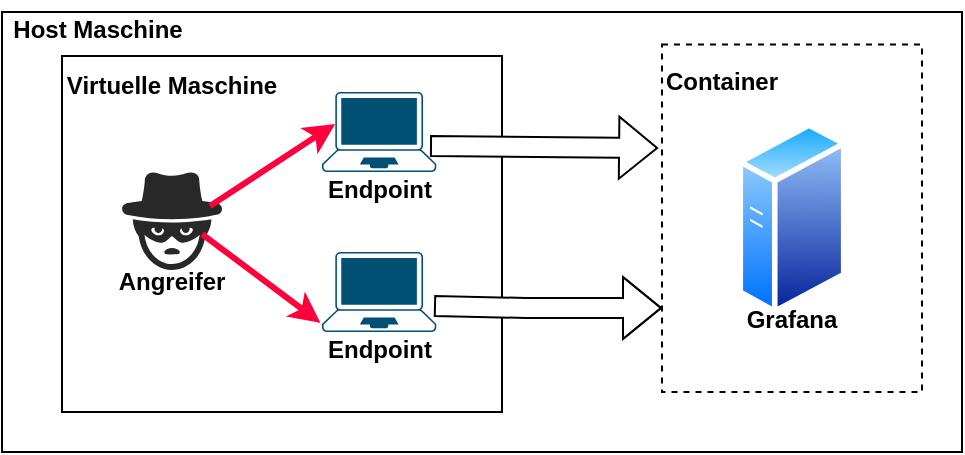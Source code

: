 <mxfile version="21.1.7" type="device">
  <diagram name="Seite-1" id="o6GscpCj49spNP2j3nmX">
    <mxGraphModel dx="1434" dy="754" grid="1" gridSize="10" guides="1" tooltips="1" connect="1" arrows="1" fold="1" page="1" pageScale="1" pageWidth="827" pageHeight="1169" math="0" shadow="0">
      <root>
        <mxCell id="0" />
        <mxCell id="1" parent="0" />
        <mxCell id="d3beW7mtZlNtkhdjp8X--1" value="" style="rounded=0;whiteSpace=wrap;html=1;fontColor=default;labelBackgroundColor=none;" parent="1" vertex="1">
          <mxGeometry x="90" y="80" width="480" height="220" as="geometry" />
        </mxCell>
        <mxCell id="d3beW7mtZlNtkhdjp8X--6" value="" style="rounded=0;whiteSpace=wrap;html=1;labelBackgroundColor=none;" parent="1" vertex="1">
          <mxGeometry x="120" y="102" width="220" height="178" as="geometry" />
        </mxCell>
        <mxCell id="d3beW7mtZlNtkhdjp8X--2" value="Host Maschine" style="text;html=1;strokeColor=none;fillColor=none;align=center;verticalAlign=middle;whiteSpace=wrap;rounded=0;fontStyle=1" parent="1" vertex="1">
          <mxGeometry x="93" y="74" width="90" height="30" as="geometry" />
        </mxCell>
        <mxCell id="d3beW7mtZlNtkhdjp8X--4" value="Virtuelle Maschine" style="text;html=1;strokeColor=none;fillColor=none;align=center;verticalAlign=middle;whiteSpace=wrap;rounded=0;fontStyle=1" parent="1" vertex="1">
          <mxGeometry x="120" y="102" width="110" height="30" as="geometry" />
        </mxCell>
        <mxCell id="d3beW7mtZlNtkhdjp8X--5" value="Endpoint" style="text;html=1;strokeColor=none;fillColor=none;align=center;verticalAlign=middle;whiteSpace=wrap;rounded=0;fontStyle=1" parent="1" vertex="1">
          <mxGeometry x="223.57" y="154" width="110" height="30" as="geometry" />
        </mxCell>
        <mxCell id="d3beW7mtZlNtkhdjp8X--8" value="" style="verticalLabelPosition=bottom;sketch=0;html=1;fillColor=#282828;strokeColor=none;verticalAlign=top;pointerEvents=1;align=center;shape=mxgraph.cisco_safe.security_icons.icon36;" parent="1" vertex="1">
          <mxGeometry x="150" y="160" width="50" height="49" as="geometry" />
        </mxCell>
        <mxCell id="d3beW7mtZlNtkhdjp8X--9" value="Angreifer" style="text;html=1;strokeColor=none;fillColor=none;align=center;verticalAlign=middle;whiteSpace=wrap;rounded=0;fontStyle=1" parent="1" vertex="1">
          <mxGeometry x="120" y="200" width="110" height="30" as="geometry" />
        </mxCell>
        <mxCell id="d3beW7mtZlNtkhdjp8X--11" value="" style="endArrow=classic;html=1;rounded=0;entryX=0.115;entryY=0.4;entryDx=0;entryDy=0;exitX=0.88;exitY=0.347;exitDx=0;exitDy=0;exitPerimeter=0;entryPerimeter=0;strokeColor=#FF003C;strokeWidth=3;" parent="1" source="d3beW7mtZlNtkhdjp8X--8" target="d3beW7mtZlNtkhdjp8X--17" edge="1">
          <mxGeometry width="50" height="50" relative="1" as="geometry">
            <mxPoint x="330" y="300" as="sourcePoint" />
            <mxPoint x="380" y="250" as="targetPoint" />
          </mxGeometry>
        </mxCell>
        <mxCell id="d3beW7mtZlNtkhdjp8X--17" value="" style="points=[[0.13,0.02,0],[0.5,0,0],[0.87,0.02,0],[0.885,0.4,0],[0.985,0.985,0],[0.5,1,0],[0.015,0.985,0],[0.115,0.4,0]];verticalLabelPosition=bottom;sketch=0;html=1;verticalAlign=top;aspect=fixed;align=center;pointerEvents=1;shape=mxgraph.cisco19.laptop;fillColor=#005073;strokeColor=none;" parent="1" vertex="1">
          <mxGeometry x="250" y="120" width="57.14" height="40" as="geometry" />
        </mxCell>
        <mxCell id="d3beW7mtZlNtkhdjp8X--21" value="" style="shape=flexArrow;endArrow=classic;html=1;rounded=0;fillColor=default;entryX=-0.015;entryY=0.298;entryDx=0;entryDy=0;exitX=0.945;exitY=0.675;exitDx=0;exitDy=0;exitPerimeter=0;entryPerimeter=0;" parent="1" source="d3beW7mtZlNtkhdjp8X--17" target="d3beW7mtZlNtkhdjp8X--14" edge="1">
          <mxGeometry width="50" height="50" relative="1" as="geometry">
            <mxPoint x="330" y="149" as="sourcePoint" />
            <mxPoint x="554.5" y="149.161" as="targetPoint" />
          </mxGeometry>
        </mxCell>
        <mxCell id="Nt8PIxYtaMzxn8n65fRf-1" value="" style="group" vertex="1" connectable="0" parent="1">
          <mxGeometry x="420" y="91.5" width="130" height="178.5" as="geometry" />
        </mxCell>
        <mxCell id="d3beW7mtZlNtkhdjp8X--3" value="" style="verticalLabelPosition=bottom;html=1;verticalAlign=top;align=center;strokeColor=none;fillColor=#00BEF2;shape=mxgraph.azure.computer;pointerEvents=1;" parent="Nt8PIxYtaMzxn8n65fRf-1" vertex="1">
          <mxGeometry x="79" y="78.982" width="50" height="71.084" as="geometry" />
        </mxCell>
        <mxCell id="d3beW7mtZlNtkhdjp8X--14" value="" style="rounded=0;whiteSpace=wrap;html=1;labelBackgroundColor=none;dashed=1;" parent="Nt8PIxYtaMzxn8n65fRf-1" vertex="1">
          <mxGeometry y="4.739" width="130" height="173.761" as="geometry" />
        </mxCell>
        <mxCell id="d3beW7mtZlNtkhdjp8X--15" value="Container" style="text;html=1;strokeColor=none;fillColor=none;align=center;verticalAlign=middle;whiteSpace=wrap;rounded=0;fontStyle=1" parent="Nt8PIxYtaMzxn8n65fRf-1" vertex="1">
          <mxGeometry width="60" height="47.389" as="geometry" />
        </mxCell>
        <mxCell id="d3beW7mtZlNtkhdjp8X--18" value="" style="aspect=fixed;perimeter=ellipsePerimeter;html=1;align=center;shadow=0;dashed=0;spacingTop=3;image;image=img/lib/active_directory/generic_server.svg;" parent="Nt8PIxYtaMzxn8n65fRf-1" vertex="1">
          <mxGeometry x="37.75" y="42.96" width="54.5" height="97.32" as="geometry" />
        </mxCell>
        <mxCell id="d3beW7mtZlNtkhdjp8X--19" value="Grafana" style="text;html=1;strokeColor=none;fillColor=none;align=center;verticalAlign=middle;whiteSpace=wrap;rounded=0;fontStyle=1" parent="Nt8PIxYtaMzxn8n65fRf-1" vertex="1">
          <mxGeometry x="10" y="119.111" width="110" height="47.389" as="geometry" />
        </mxCell>
        <mxCell id="Nt8PIxYtaMzxn8n65fRf-3" value="Endpoint" style="text;html=1;strokeColor=none;fillColor=none;align=center;verticalAlign=middle;whiteSpace=wrap;rounded=0;fontStyle=1" vertex="1" parent="1">
          <mxGeometry x="223.57" y="234" width="110" height="30" as="geometry" />
        </mxCell>
        <mxCell id="Nt8PIxYtaMzxn8n65fRf-4" value="" style="endArrow=classic;html=1;rounded=0;entryX=-0.012;entryY=0.429;entryDx=0;entryDy=0;exitX=0.8;exitY=0.633;exitDx=0;exitDy=0;exitPerimeter=0;entryPerimeter=0;strokeColor=#FF003C;strokeWidth=3;" edge="1" parent="1" source="d3beW7mtZlNtkhdjp8X--8">
          <mxGeometry width="50" height="50" relative="1" as="geometry">
            <mxPoint x="164" y="227" as="sourcePoint" />
            <mxPoint x="249.263" y="235.447" as="targetPoint" />
          </mxGeometry>
        </mxCell>
        <mxCell id="Nt8PIxYtaMzxn8n65fRf-5" value="" style="points=[[0.13,0.02,0],[0.5,0,0],[0.87,0.02,0],[0.885,0.4,0],[0.985,0.985,0],[0.5,1,0],[0.015,0.985,0],[0.115,0.4,0]];verticalLabelPosition=bottom;sketch=0;html=1;verticalAlign=top;aspect=fixed;align=center;pointerEvents=1;shape=mxgraph.cisco19.laptop;fillColor=#005073;strokeColor=none;" vertex="1" parent="1">
          <mxGeometry x="250" y="200" width="57.14" height="40" as="geometry" />
        </mxCell>
        <mxCell id="Nt8PIxYtaMzxn8n65fRf-6" value="" style="shape=flexArrow;endArrow=classic;html=1;rounded=0;fillColor=default;entryX=-0.015;entryY=0.298;entryDx=0;entryDy=0;exitX=0.945;exitY=0.675;exitDx=0;exitDy=0;exitPerimeter=0;entryPerimeter=0;" edge="1" parent="1">
          <mxGeometry width="50" height="50" relative="1" as="geometry">
            <mxPoint x="306" y="227" as="sourcePoint" />
            <mxPoint x="420" y="228" as="targetPoint" />
            <Array as="points">
              <mxPoint x="352" y="228" />
            </Array>
          </mxGeometry>
        </mxCell>
      </root>
    </mxGraphModel>
  </diagram>
</mxfile>
